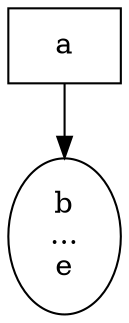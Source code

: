 digraph G {
graph [
name="chain5Block1-compact"
]
a [shape=rectangle, type=block];
"b
...
e" [label="b
...
e"];
a->"b
...
e" ;
}
